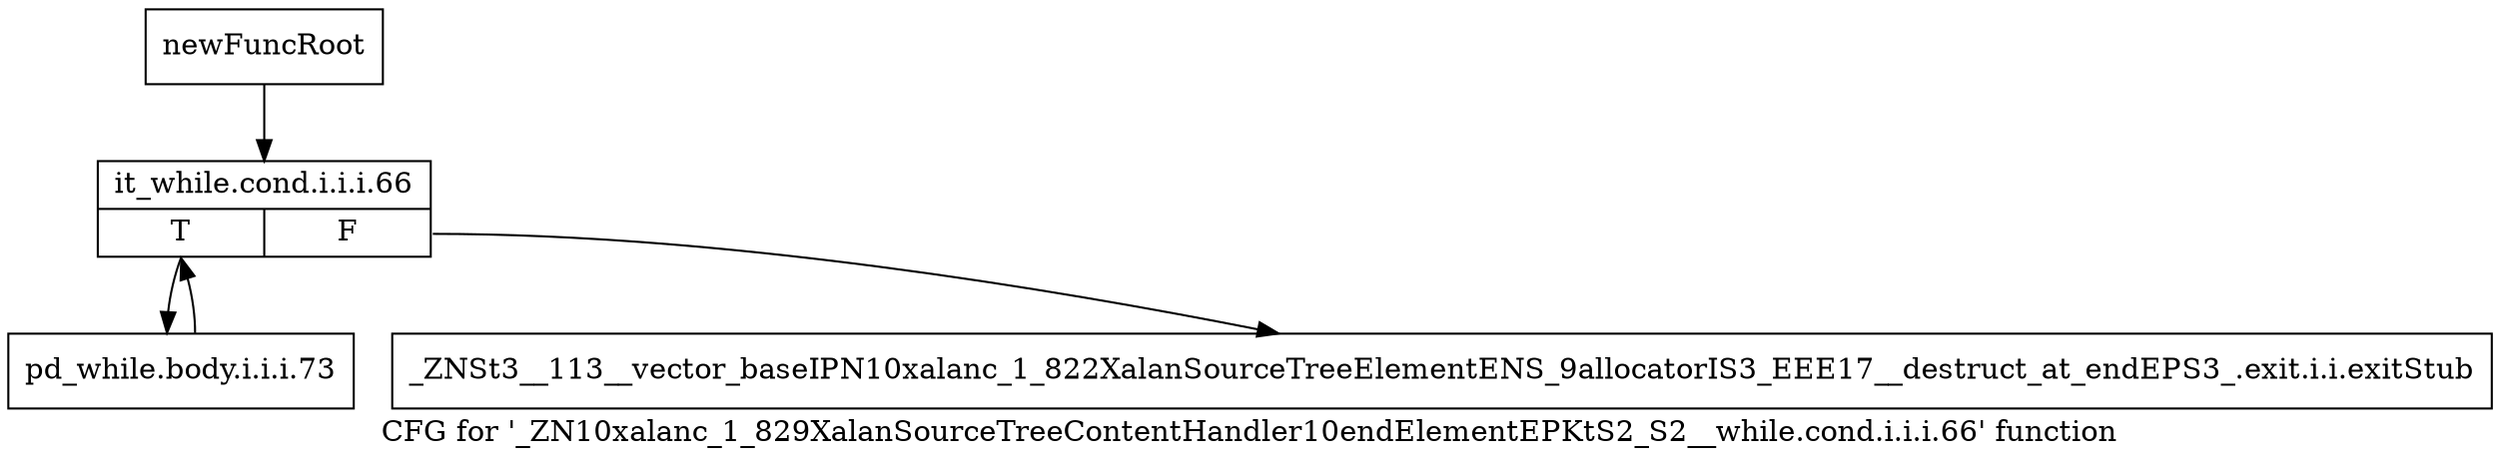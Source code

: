 digraph "CFG for '_ZN10xalanc_1_829XalanSourceTreeContentHandler10endElementEPKtS2_S2__while.cond.i.i.i.66' function" {
	label="CFG for '_ZN10xalanc_1_829XalanSourceTreeContentHandler10endElementEPKtS2_S2__while.cond.i.i.i.66' function";

	Node0x8424780 [shape=record,label="{newFuncRoot}"];
	Node0x8424780 -> Node0x8424820;
	Node0x84247d0 [shape=record,label="{_ZNSt3__113__vector_baseIPN10xalanc_1_822XalanSourceTreeElementENS_9allocatorIS3_EEE17__destruct_at_endEPS3_.exit.i.i.exitStub}"];
	Node0x8424820 [shape=record,label="{it_while.cond.i.i.i.66|{<s0>T|<s1>F}}"];
	Node0x8424820:s0 -> Node0x8424870;
	Node0x8424820:s1 -> Node0x84247d0;
	Node0x8424870 [shape=record,label="{pd_while.body.i.i.i.73}"];
	Node0x8424870 -> Node0x8424820;
}
